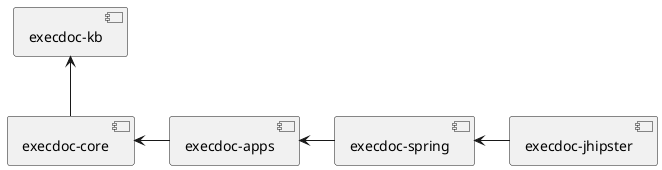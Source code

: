 @startuml
'https://plantuml.com/component-diagram

[execdoc-kb] as ex_kb
[execdoc-core] as ex_core
[execdoc-apps] as ex_apps
[execdoc-spring] as ex_spring
[execdoc-jhipster] as ex_jhipster

ex_kb <-- ex_core
ex_core <- ex_apps
ex_apps <- ex_spring
ex_spring <- ex_jhipster

@enduml